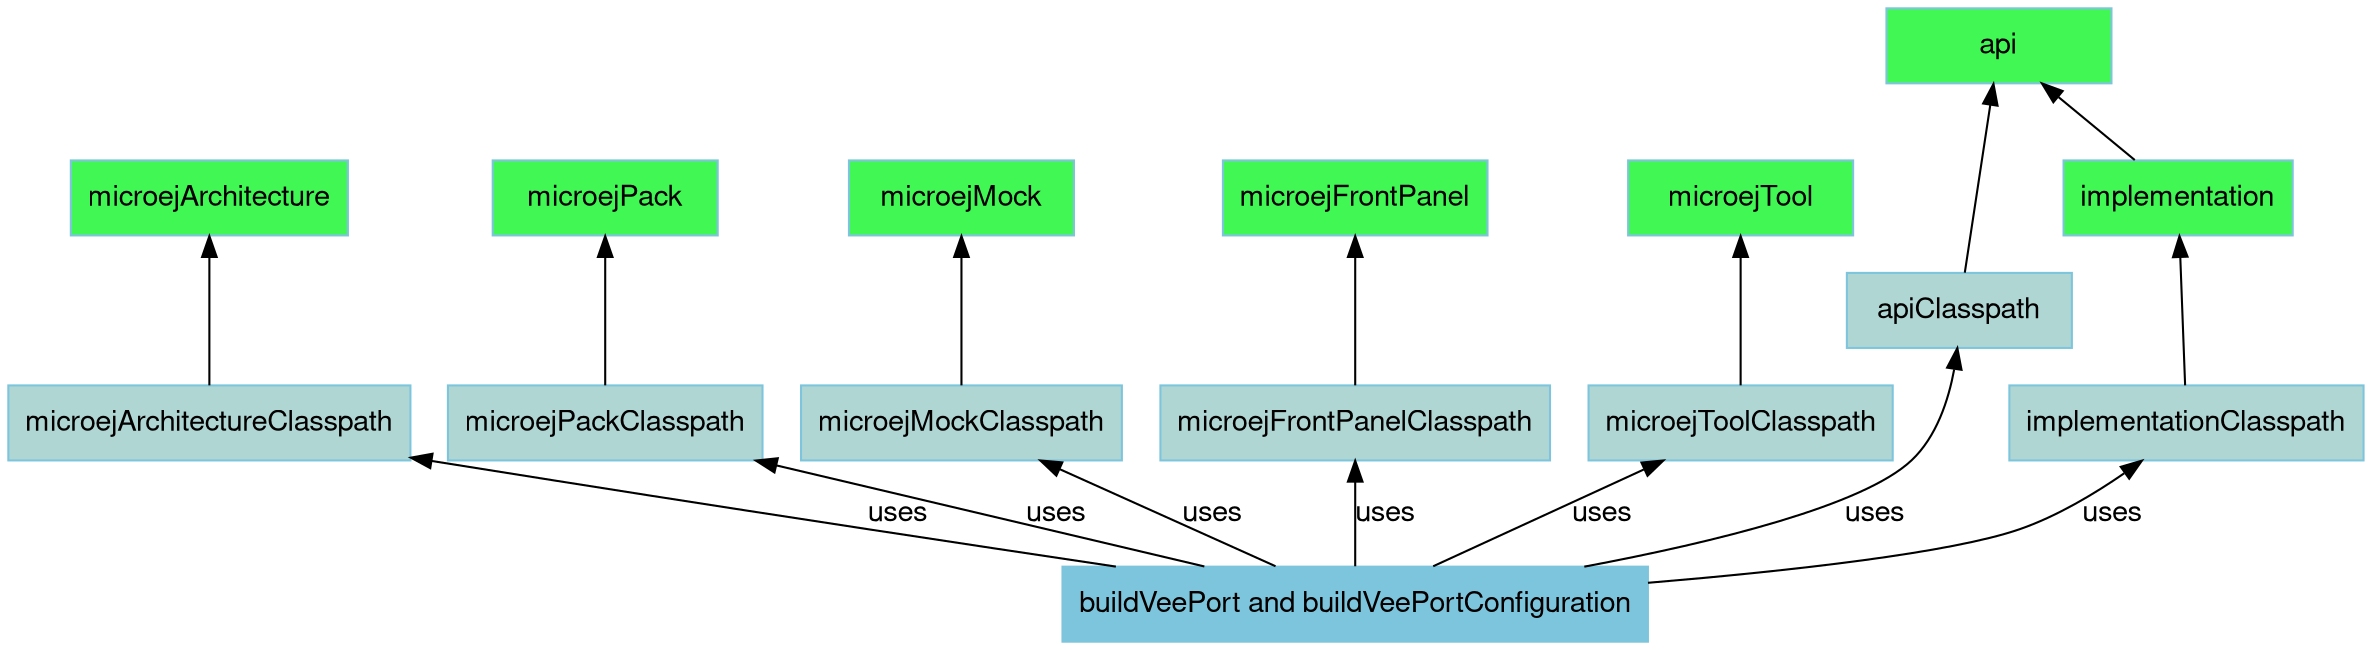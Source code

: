 digraph mygraph {
    rankdir="BT";
    bgcolor="transparent"
    fontname="Helvetica,Arial,sans-serif"
    node [
        shape = box
        width = 1.5
        color = "#7dc5dc"
        style = filled
        fontname="Helvetica,Arial,sans-serif"
    ]
    edge [fontname="Helvetica,Arial,sans-serif"]
    "microejArchitecture" [fillcolor = "#41f753"]
    "microejPack" [fillcolor = "#41f753"]
    "microejMock" [fillcolor = "#41f753"]
    "microejFrontPanel" [fillcolor = "#41f753"]
    "microejTool" [fillcolor = "#41f753"]
    "api" [fillcolor = "#41f753"]
    "implementation" [fillcolor = "#41f753"]

    "microejArchitectureClasspath" [fillcolor = "#b0d6d3"]
    "microejPackClasspath" [fillcolor = "#b0d6d3"]
    "microejMockClasspath" [fillcolor = "#b0d6d3"]
    "microejFrontPanelClasspath" [fillcolor = "#b0d6d3"]
    "microejToolClasspath" [fillcolor = "#b0d6d3"]
    "apiClasspath" [fillcolor = "#b0d6d3"]
    "implementationClasspath" [fillcolor = "#b0d6d3"]

    "microejArchitectureClasspath" -> "microejArchitecture"
    "microejPackClasspath" -> "microejPack"
    "microejMockClasspath" -> "microejMock"
    "microejFrontPanelClasspath" -> "microejFrontPanel"
    "microejToolClasspath" -> "microejTool"
    "implementation" -> "api"
    "apiClasspath" -> "api"
    "implementationClasspath" -> "implementation"
    "buildVeePort and buildVeePortConfiguration" -> "microejArchitectureClasspath" [ label="uses" ]
    "buildVeePort and buildVeePortConfiguration" -> "microejPackClasspath" [ label="uses" ]
    "buildVeePort and buildVeePortConfiguration" -> "microejMockClasspath" [ label="uses" ]
    "buildVeePort and buildVeePortConfiguration" -> "microejFrontPanelClasspath" [ label="uses" ]
    "buildVeePort and buildVeePortConfiguration" -> "microejToolClasspath" [ label="uses" ]
    "buildVeePort and buildVeePortConfiguration" -> "apiClasspath" [ label="uses" ]
    "buildVeePort and buildVeePortConfiguration" -> "implementationClasspath" [ label="uses" ]
}
